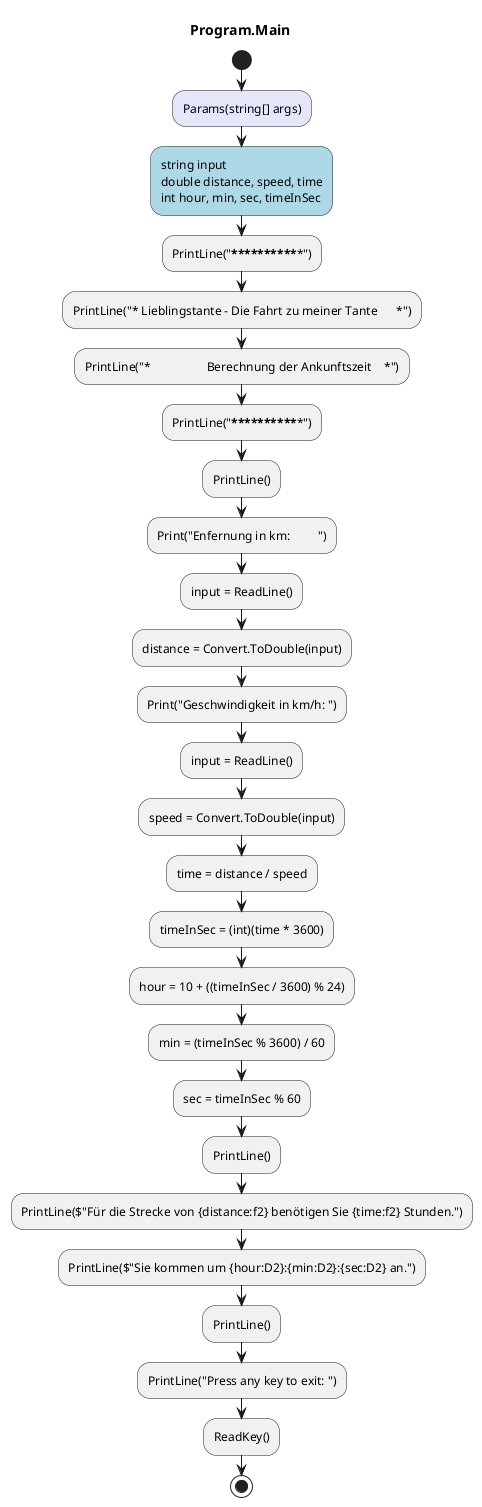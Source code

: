 @startuml Program.Main
title Program.Main
start
#Lavender:Params(string[] args);
#LightBlue:string input
double distance, speed, time
int hour, min, sec, timeInSec;
:PrintLine("***************************************************");
:PrintLine("* Lieblingstante - Die Fahrt zu meiner Tante      *");
:PrintLine("*                  Berechnung der Ankunftszeit    *");
:PrintLine("***************************************************");
:PrintLine();
:Print("Enfernung in km:         ");
:input = ReadLine();
:distance = Convert.ToDouble(input);
:Print("Geschwindigkeit in km/h: ");
:input = ReadLine();
:speed = Convert.ToDouble(input);
:time = distance / speed;
:timeInSec = (int)(time * 3600);
:hour = 10 + ((timeInSec / 3600) % 24);
:min = (timeInSec % 3600) / 60;
:sec = timeInSec % 60;
:PrintLine();
:PrintLine($"Für die Strecke von {distance:f2} benötigen Sie {time:f2} Stunden.");
:PrintLine($"Sie kommen um {hour:D2}:{min:D2}:{sec:D2} an.");
:PrintLine();
:PrintLine("Press any key to exit: ");
:ReadKey();
stop
@enduml
